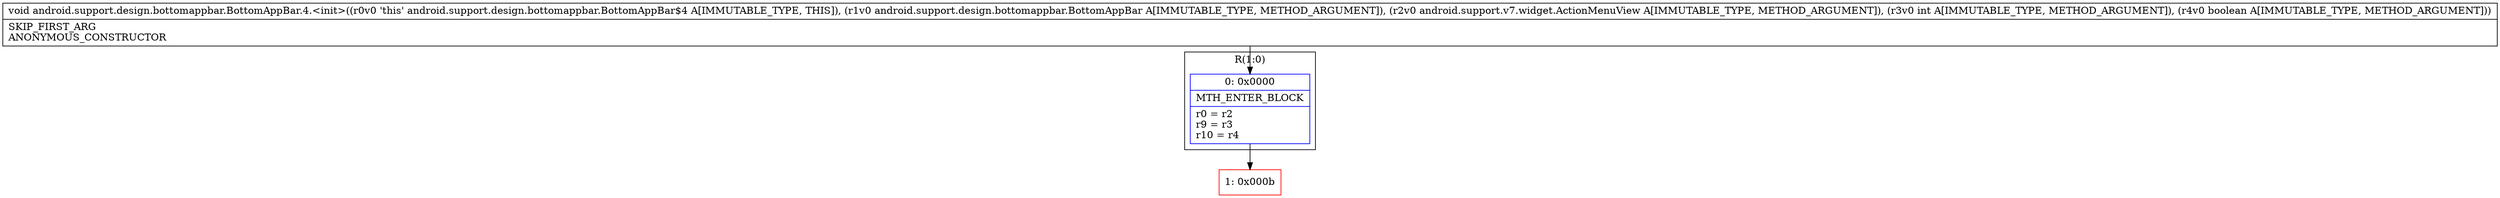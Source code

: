 digraph "CFG forandroid.support.design.bottomappbar.BottomAppBar.4.\<init\>(Landroid\/support\/design\/bottomappbar\/BottomAppBar;Landroid\/support\/v7\/widget\/ActionMenuView;IZ)V" {
subgraph cluster_Region_1235184557 {
label = "R(1:0)";
node [shape=record,color=blue];
Node_0 [shape=record,label="{0\:\ 0x0000|MTH_ENTER_BLOCK\l|r0 = r2\lr9 = r3\lr10 = r4\l}"];
}
Node_1 [shape=record,color=red,label="{1\:\ 0x000b}"];
MethodNode[shape=record,label="{void android.support.design.bottomappbar.BottomAppBar.4.\<init\>((r0v0 'this' android.support.design.bottomappbar.BottomAppBar$4 A[IMMUTABLE_TYPE, THIS]), (r1v0 android.support.design.bottomappbar.BottomAppBar A[IMMUTABLE_TYPE, METHOD_ARGUMENT]), (r2v0 android.support.v7.widget.ActionMenuView A[IMMUTABLE_TYPE, METHOD_ARGUMENT]), (r3v0 int A[IMMUTABLE_TYPE, METHOD_ARGUMENT]), (r4v0 boolean A[IMMUTABLE_TYPE, METHOD_ARGUMENT]))  | SKIP_FIRST_ARG\lANONYMOUS_CONSTRUCTOR\l}"];
MethodNode -> Node_0;
Node_0 -> Node_1;
}

